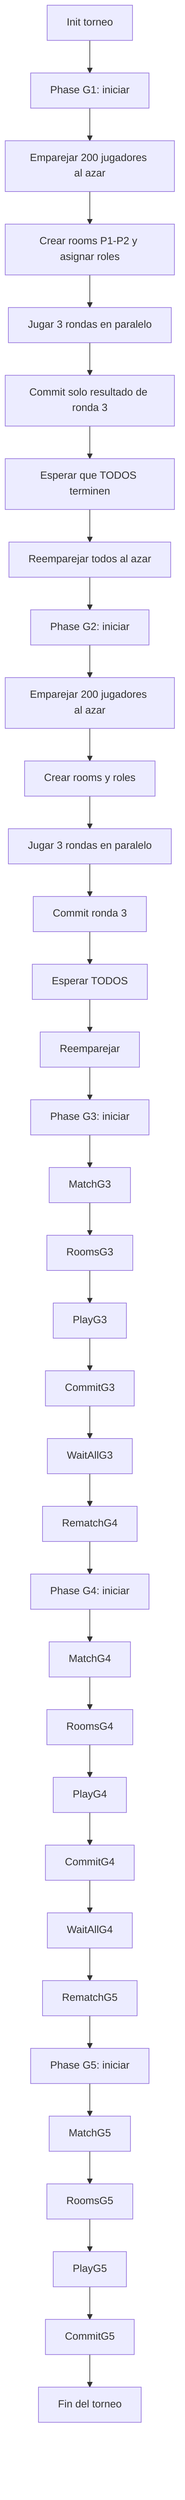 flowchart TD
  Start[Init torneo] --> PhaseG1[Phase G1: iniciar]
  PhaseG1 --> MatchG1[Emparejar 200 jugadores al azar]
  MatchG1 --> RoomsG1[Crear rooms P1-P2 y asignar roles]
  RoomsG1 --> PlayG1[Jugar 3 rondas en paralelo]
  PlayG1 --> CommitG1[Commit solo resultado de ronda 3]
  CommitG1 --> WaitAllG1[Esperar que TODOS terminen]
  WaitAllG1 --> RematchG2[Reemparejar todos al azar]
  RematchG2 --> PhaseG2[Phase G2: iniciar]
  PhaseG2 --> MatchG2[Emparejar 200 jugadores al azar]
  MatchG2 --> RoomsG2[Crear rooms y roles]
  RoomsG2 --> PlayG2[Jugar 3 rondas en paralelo]
  PlayG2 --> CommitG2[Commit ronda 3]
  CommitG2 --> WaitAllG2[Esperar TODOS]
  WaitAllG2 --> RematchG3[Reemparejar]
  RematchG3 --> PhaseG3[Phase G3: iniciar]
  PhaseG3 --> MatchG3
  MatchG3 --> RoomsG3
  RoomsG3 --> PlayG3
  PlayG3 --> CommitG3
  CommitG3 --> WaitAllG3
  WaitAllG3 --> RematchG4
  RematchG4 --> PhaseG4[Phase G4: iniciar]
  PhaseG4 --> MatchG4
  MatchG4 --> RoomsG4
  RoomsG4 --> PlayG4
  PlayG4 --> CommitG4
  CommitG4 --> WaitAllG4
  WaitAllG4 --> RematchG5
  RematchG5 --> PhaseG5[Phase G5: iniciar]
  PhaseG5 --> MatchG5
  MatchG5 --> RoomsG5
  RoomsG5 --> PlayG5
  PlayG5 --> CommitG5
  CommitG5 --> End[Fin del torneo]